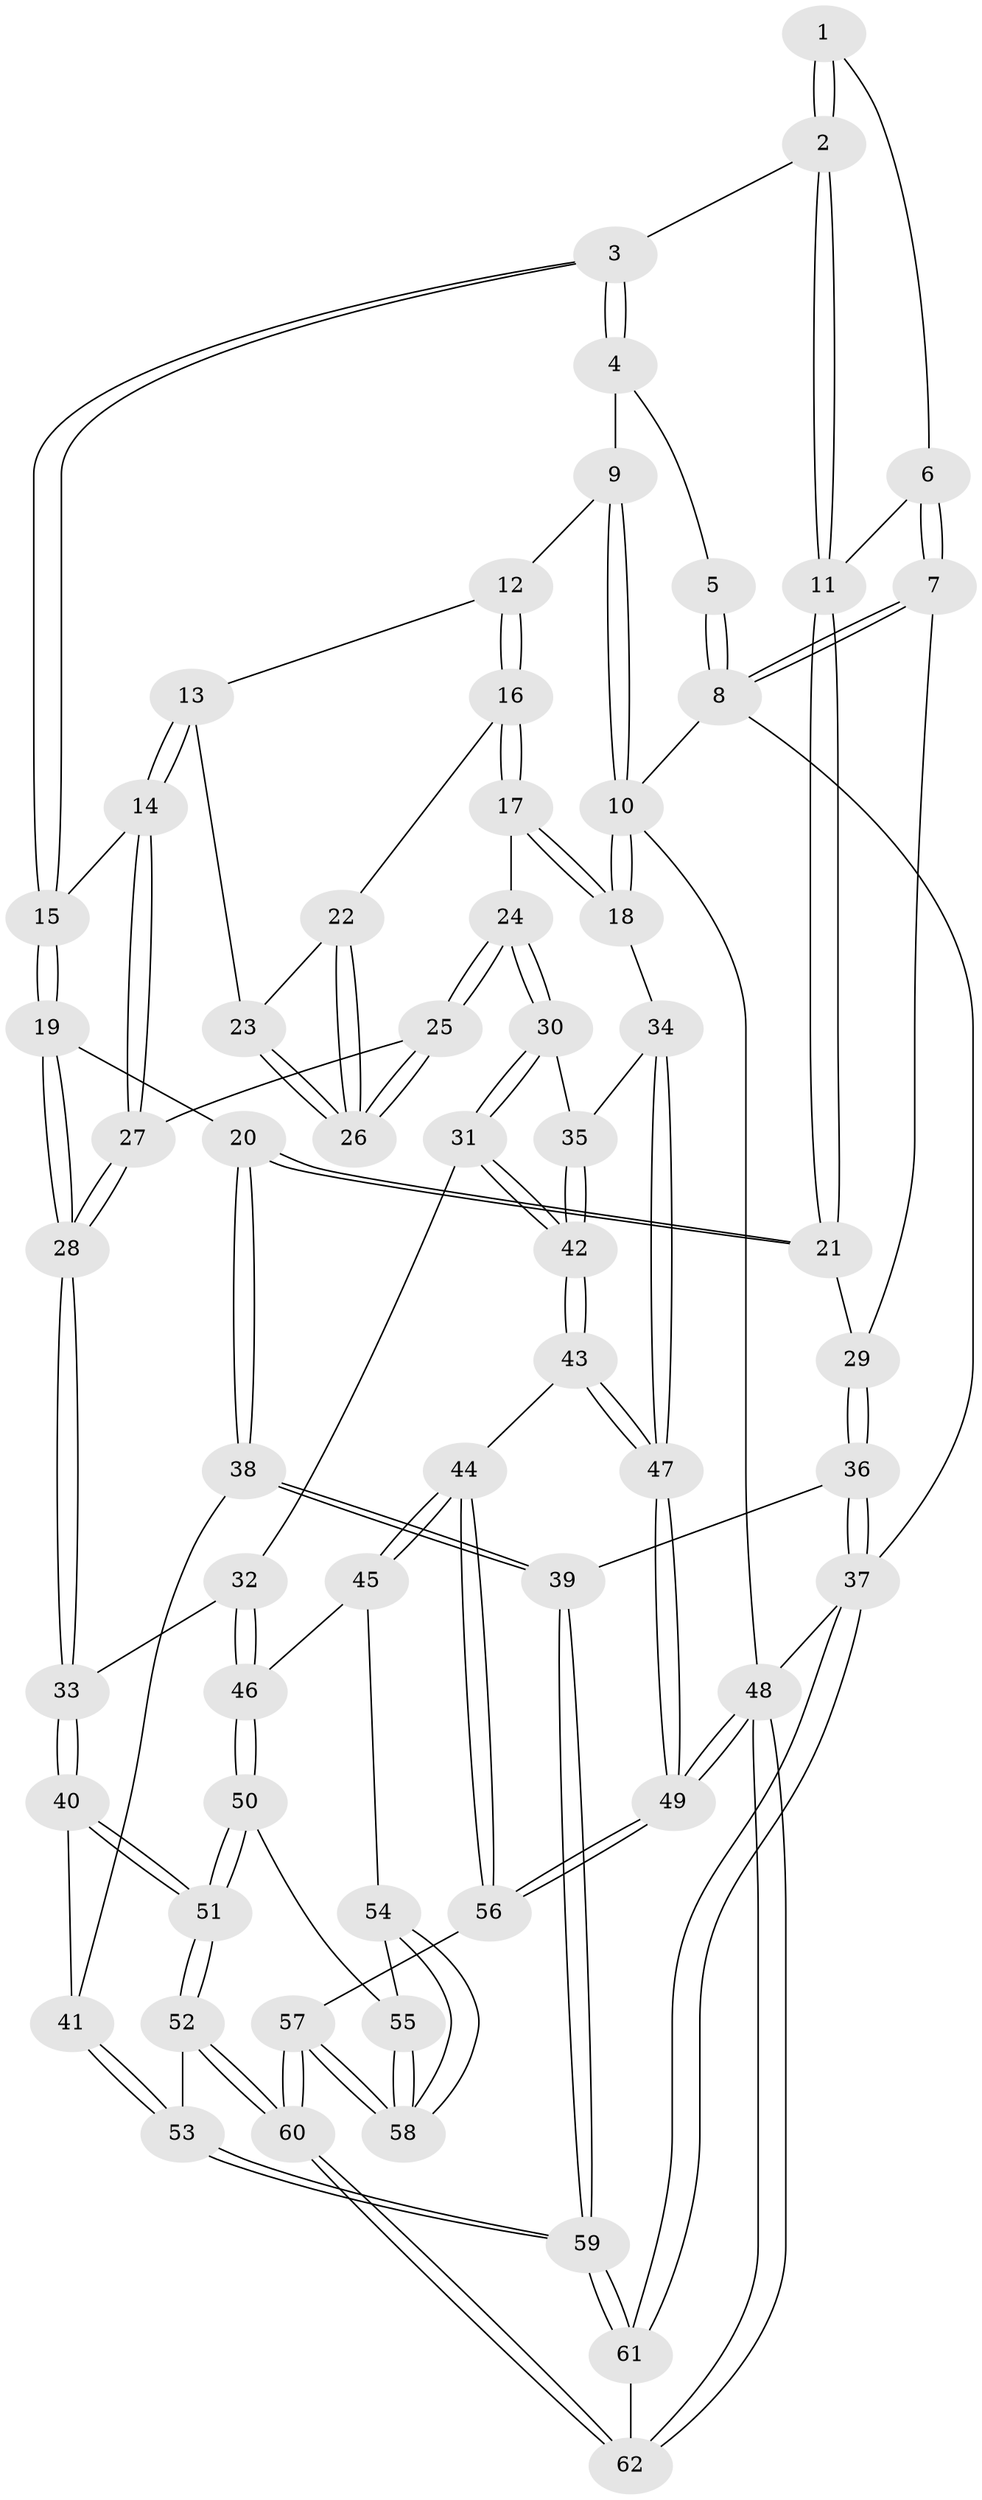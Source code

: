 // Generated by graph-tools (version 1.1) at 2025/27/03/15/25 16:27:56]
// undirected, 62 vertices, 152 edges
graph export_dot {
graph [start="1"]
  node [color=gray90,style=filled];
  1 [pos="+0.14011075878353782+0.09472573648802599"];
  2 [pos="+0.25045156648970524+0.1595367480806618"];
  3 [pos="+0.31620995560632004+0.12205920298329563"];
  4 [pos="+0.44036561653292383+0"];
  5 [pos="+0.057192112214140764+0"];
  6 [pos="+0.1078286206234031+0.1315074509921207"];
  7 [pos="+0+0.23041461598339066"];
  8 [pos="+0+0"];
  9 [pos="+0.60366588106722+0"];
  10 [pos="+1+0"];
  11 [pos="+0.17705503246389967+0.29149570766379107"];
  12 [pos="+0.6106665962336995+0"];
  13 [pos="+0.5689580128725735+0.1506260362367157"];
  14 [pos="+0.4744510207494866+0.2548319907220545"];
  15 [pos="+0.3934444413107491+0.25925072236573704"];
  16 [pos="+0.8287596521114513+0.14264075664504078"];
  17 [pos="+0.9021099889692168+0.206252577495458"];
  18 [pos="+1+0.22007977300097203"];
  19 [pos="+0.30135065938631433+0.3925220229299735"];
  20 [pos="+0.20925686045205286+0.39523426796320743"];
  21 [pos="+0.1637055131460111+0.33386781318719544"];
  22 [pos="+0.741766945324026+0.20760315808717394"];
  23 [pos="+0.6318796418171856+0.2647458692176417"];
  24 [pos="+0.7494456875159513+0.4010525590671119"];
  25 [pos="+0.6542282378277333+0.3311048237408982"];
  26 [pos="+0.6523470615866128+0.3238424848965161"];
  27 [pos="+0.5206127528724028+0.37165759220938643"];
  28 [pos="+0.461029098035012+0.49452274446529604"];
  29 [pos="+0+0.24786509669144632"];
  30 [pos="+0.7513256157527758+0.42782445751482623"];
  31 [pos="+0.6790346601304909+0.5696677662068257"];
  32 [pos="+0.6582372234895132+0.5722434276763595"];
  33 [pos="+0.49276747879554206+0.5686460499227691"];
  34 [pos="+1+0.49253074251370016"];
  35 [pos="+0.9491788290585916+0.49527838173331457"];
  36 [pos="+0+0.7015050727264357"];
  37 [pos="+0+1"];
  38 [pos="+0.11907106395366811+0.6456792984717319"];
  39 [pos="+0.03975501115417647+0.6939612369896995"];
  40 [pos="+0.485876941246658+0.578972794890508"];
  41 [pos="+0.2620884180373182+0.6703245035389588"];
  42 [pos="+0.7778131329972479+0.6801989746166701"];
  43 [pos="+0.7875163122919546+0.6986631392716549"];
  44 [pos="+0.7821637996751116+0.7267925481791274"];
  45 [pos="+0.680448436664408+0.7786830400203121"];
  46 [pos="+0.6073375616721521+0.7527097431970463"];
  47 [pos="+1+0.6832961236872203"];
  48 [pos="+1+1"];
  49 [pos="+1+1"];
  50 [pos="+0.4999713429166903+0.8105475653352544"];
  51 [pos="+0.4914759893601571+0.8093593079293155"];
  52 [pos="+0.4261754030952831+0.8700230383886551"];
  53 [pos="+0.3988393574745736+0.8822329370785849"];
  54 [pos="+0.6778420847656444+0.7818039249604779"];
  55 [pos="+0.5588270439277346+0.835719644801598"];
  56 [pos="+0.8018295813516464+0.8212021682354389"];
  57 [pos="+0.671881383355654+0.9506470444562685"];
  58 [pos="+0.6424636517411554+0.904608729600992"];
  59 [pos="+0.2761715148734552+1"];
  60 [pos="+0.6633677101740895+1"];
  61 [pos="+0.25601148728060613+1"];
  62 [pos="+0.6985842374080008+1"];
  1 -- 2;
  1 -- 2;
  1 -- 6;
  2 -- 3;
  2 -- 11;
  2 -- 11;
  3 -- 4;
  3 -- 4;
  3 -- 15;
  3 -- 15;
  4 -- 5;
  4 -- 9;
  5 -- 8;
  5 -- 8;
  6 -- 7;
  6 -- 7;
  6 -- 11;
  7 -- 8;
  7 -- 8;
  7 -- 29;
  8 -- 10;
  8 -- 37;
  9 -- 10;
  9 -- 10;
  9 -- 12;
  10 -- 18;
  10 -- 18;
  10 -- 48;
  11 -- 21;
  11 -- 21;
  12 -- 13;
  12 -- 16;
  12 -- 16;
  13 -- 14;
  13 -- 14;
  13 -- 23;
  14 -- 15;
  14 -- 27;
  14 -- 27;
  15 -- 19;
  15 -- 19;
  16 -- 17;
  16 -- 17;
  16 -- 22;
  17 -- 18;
  17 -- 18;
  17 -- 24;
  18 -- 34;
  19 -- 20;
  19 -- 28;
  19 -- 28;
  20 -- 21;
  20 -- 21;
  20 -- 38;
  20 -- 38;
  21 -- 29;
  22 -- 23;
  22 -- 26;
  22 -- 26;
  23 -- 26;
  23 -- 26;
  24 -- 25;
  24 -- 25;
  24 -- 30;
  24 -- 30;
  25 -- 26;
  25 -- 26;
  25 -- 27;
  27 -- 28;
  27 -- 28;
  28 -- 33;
  28 -- 33;
  29 -- 36;
  29 -- 36;
  30 -- 31;
  30 -- 31;
  30 -- 35;
  31 -- 32;
  31 -- 42;
  31 -- 42;
  32 -- 33;
  32 -- 46;
  32 -- 46;
  33 -- 40;
  33 -- 40;
  34 -- 35;
  34 -- 47;
  34 -- 47;
  35 -- 42;
  35 -- 42;
  36 -- 37;
  36 -- 37;
  36 -- 39;
  37 -- 61;
  37 -- 61;
  37 -- 48;
  38 -- 39;
  38 -- 39;
  38 -- 41;
  39 -- 59;
  39 -- 59;
  40 -- 41;
  40 -- 51;
  40 -- 51;
  41 -- 53;
  41 -- 53;
  42 -- 43;
  42 -- 43;
  43 -- 44;
  43 -- 47;
  43 -- 47;
  44 -- 45;
  44 -- 45;
  44 -- 56;
  44 -- 56;
  45 -- 46;
  45 -- 54;
  46 -- 50;
  46 -- 50;
  47 -- 49;
  47 -- 49;
  48 -- 49;
  48 -- 49;
  48 -- 62;
  48 -- 62;
  49 -- 56;
  49 -- 56;
  50 -- 51;
  50 -- 51;
  50 -- 55;
  51 -- 52;
  51 -- 52;
  52 -- 53;
  52 -- 60;
  52 -- 60;
  53 -- 59;
  53 -- 59;
  54 -- 55;
  54 -- 58;
  54 -- 58;
  55 -- 58;
  55 -- 58;
  56 -- 57;
  57 -- 58;
  57 -- 58;
  57 -- 60;
  57 -- 60;
  59 -- 61;
  59 -- 61;
  60 -- 62;
  60 -- 62;
  61 -- 62;
}
